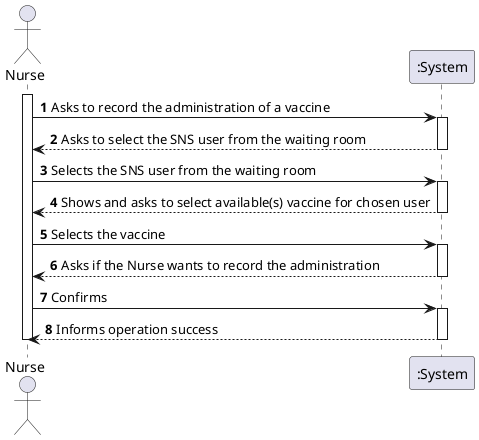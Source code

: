 @startuml
autonumber
actor "Nurse" as NU

activate NU
NU -> ":System" : Asks to record the administration of a vaccine
activate ":System"
":System" --> NU : Asks to select the SNS user from the waiting room
deactivate ":System"

NU -> ":System" : Selects the SNS user from the waiting room
activate ":System"
":System" --> NU : Shows and asks to select available(s) vaccine for chosen user
deactivate ":System"

NU -> ":System" : Selects the vaccine
activate ":System"
":System" --> NU : Asks if the Nurse wants to record the administration
deactivate ":System"

NU -> ":System" : Confirms
activate ":System"
":System" --> NU : Informs operation success
deactivate ":System"

deactivate NU
@enduml